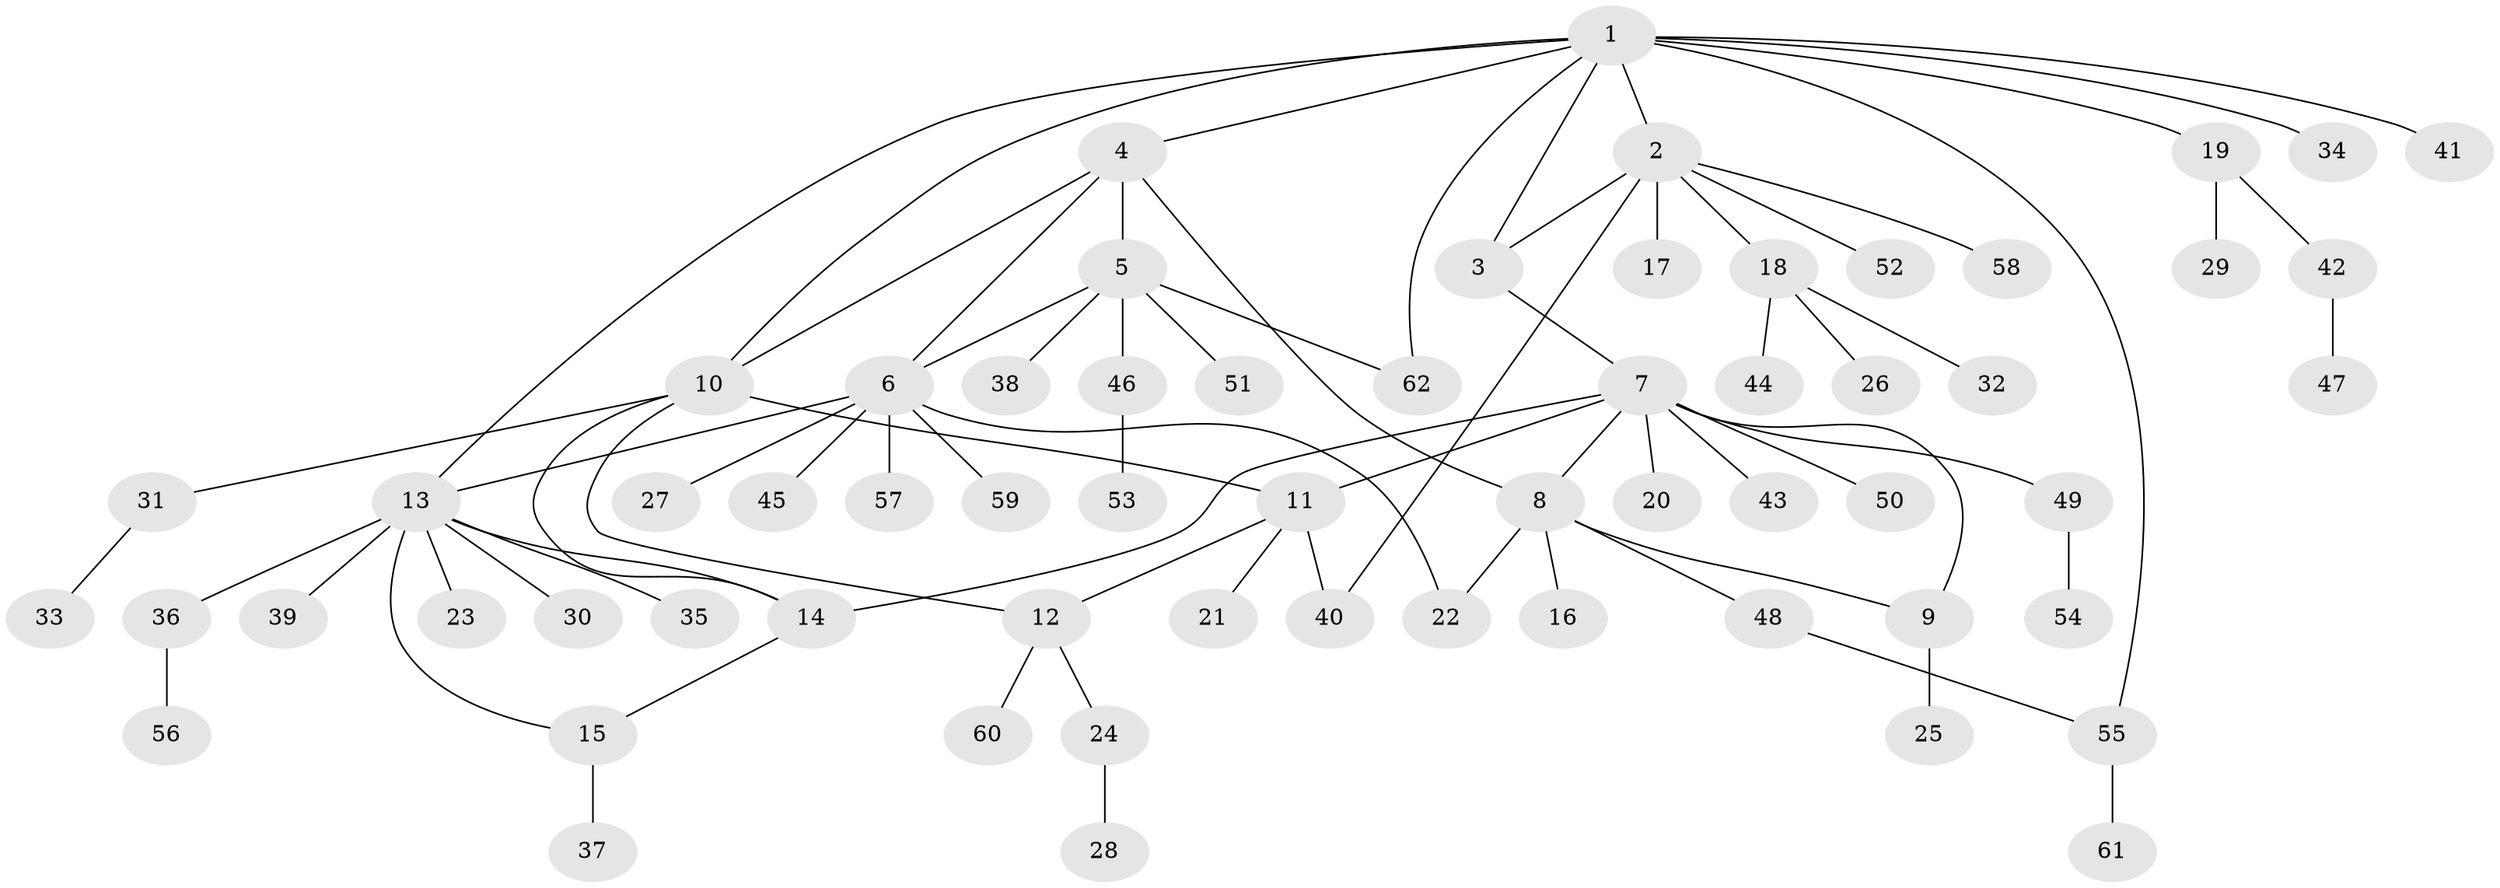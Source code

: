// Generated by graph-tools (version 1.1) at 2025/54/03/09/25 04:54:48]
// undirected, 62 vertices, 76 edges
graph export_dot {
graph [start="1"]
  node [color=gray90,style=filled];
  1;
  2;
  3;
  4;
  5;
  6;
  7;
  8;
  9;
  10;
  11;
  12;
  13;
  14;
  15;
  16;
  17;
  18;
  19;
  20;
  21;
  22;
  23;
  24;
  25;
  26;
  27;
  28;
  29;
  30;
  31;
  32;
  33;
  34;
  35;
  36;
  37;
  38;
  39;
  40;
  41;
  42;
  43;
  44;
  45;
  46;
  47;
  48;
  49;
  50;
  51;
  52;
  53;
  54;
  55;
  56;
  57;
  58;
  59;
  60;
  61;
  62;
  1 -- 2;
  1 -- 3;
  1 -- 4;
  1 -- 10;
  1 -- 13;
  1 -- 19;
  1 -- 34;
  1 -- 41;
  1 -- 55;
  1 -- 62;
  2 -- 3;
  2 -- 17;
  2 -- 18;
  2 -- 40;
  2 -- 52;
  2 -- 58;
  3 -- 7;
  4 -- 5;
  4 -- 6;
  4 -- 8;
  4 -- 10;
  5 -- 6;
  5 -- 38;
  5 -- 46;
  5 -- 51;
  5 -- 62;
  6 -- 13;
  6 -- 22;
  6 -- 27;
  6 -- 45;
  6 -- 57;
  6 -- 59;
  7 -- 8;
  7 -- 9;
  7 -- 11;
  7 -- 14;
  7 -- 20;
  7 -- 43;
  7 -- 49;
  7 -- 50;
  8 -- 9;
  8 -- 16;
  8 -- 22;
  8 -- 48;
  9 -- 25;
  10 -- 11;
  10 -- 12;
  10 -- 14;
  10 -- 31;
  11 -- 12;
  11 -- 21;
  11 -- 40;
  12 -- 24;
  12 -- 60;
  13 -- 14;
  13 -- 15;
  13 -- 23;
  13 -- 30;
  13 -- 35;
  13 -- 36;
  13 -- 39;
  14 -- 15;
  15 -- 37;
  18 -- 26;
  18 -- 32;
  18 -- 44;
  19 -- 29;
  19 -- 42;
  24 -- 28;
  31 -- 33;
  36 -- 56;
  42 -- 47;
  46 -- 53;
  48 -- 55;
  49 -- 54;
  55 -- 61;
}
